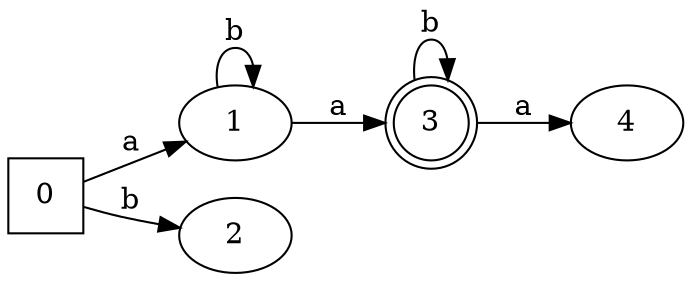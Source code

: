 digraph G {
	rankdir=LR;
	0->1[ label=a ];
	0->2[ label=b ];
	1->3[ label=a ];
	1->1[ label=b ];
	3->3[ label=b ];
	3->4[ label=a ];
	0 [ shape=square ];
	1;
	2;
	3 [ shape=doublecircle ];
	4;

}

